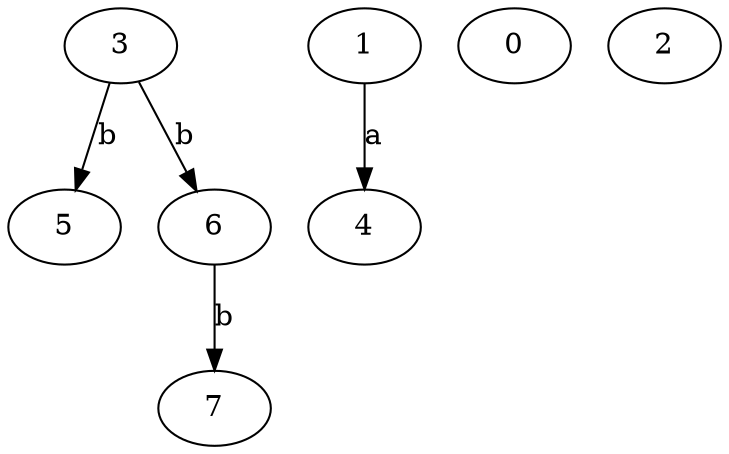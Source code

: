 strict digraph  {
3;
4;
0;
5;
6;
1;
7;
2;
3 -> 5  [label=b];
3 -> 6  [label=b];
6 -> 7  [label=b];
1 -> 4  [label=a];
}
